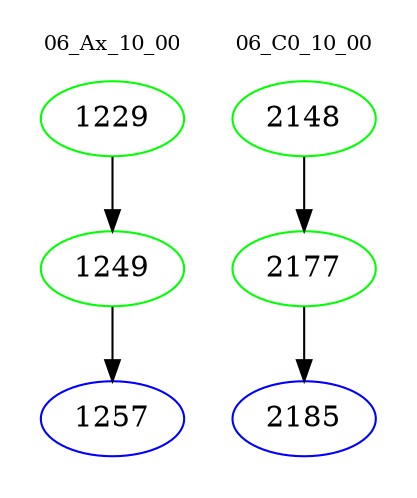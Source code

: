 digraph{
subgraph cluster_0 {
color = white
label = "06_Ax_10_00";
fontsize=10;
T0_1229 [label="1229", color="green"]
T0_1229 -> T0_1249 [color="black"]
T0_1249 [label="1249", color="green"]
T0_1249 -> T0_1257 [color="black"]
T0_1257 [label="1257", color="blue"]
}
subgraph cluster_1 {
color = white
label = "06_C0_10_00";
fontsize=10;
T1_2148 [label="2148", color="green"]
T1_2148 -> T1_2177 [color="black"]
T1_2177 [label="2177", color="green"]
T1_2177 -> T1_2185 [color="black"]
T1_2185 [label="2185", color="blue"]
}
}
